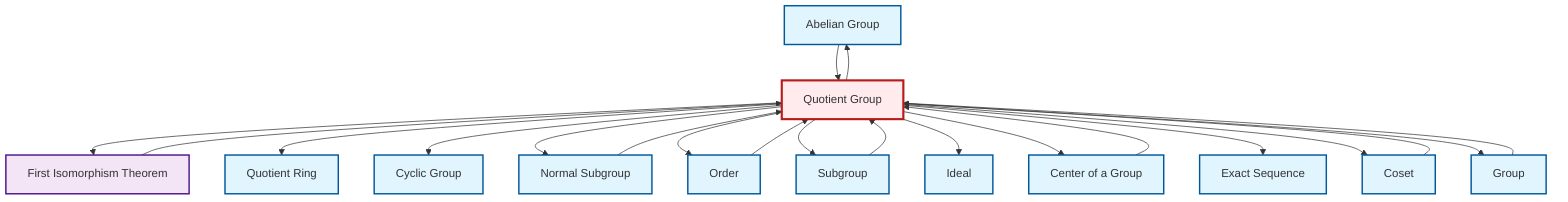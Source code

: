 graph TD
    classDef definition fill:#e1f5fe,stroke:#01579b,stroke-width:2px
    classDef theorem fill:#f3e5f5,stroke:#4a148c,stroke-width:2px
    classDef axiom fill:#fff3e0,stroke:#e65100,stroke-width:2px
    classDef example fill:#e8f5e9,stroke:#1b5e20,stroke-width:2px
    classDef current fill:#ffebee,stroke:#b71c1c,stroke-width:3px
    def-abelian-group["Abelian Group"]:::definition
    def-cyclic-group["Cyclic Group"]:::definition
    def-group["Group"]:::definition
    def-order["Order"]:::definition
    def-ideal["Ideal"]:::definition
    def-quotient-ring["Quotient Ring"]:::definition
    def-normal-subgroup["Normal Subgroup"]:::definition
    def-center-of-group["Center of a Group"]:::definition
    def-subgroup["Subgroup"]:::definition
    def-coset["Coset"]:::definition
    def-quotient-group["Quotient Group"]:::definition
    def-exact-sequence["Exact Sequence"]:::definition
    thm-first-isomorphism["First Isomorphism Theorem"]:::theorem
    def-coset --> def-quotient-group
    def-quotient-group --> thm-first-isomorphism
    def-quotient-group --> def-quotient-ring
    def-subgroup --> def-quotient-group
    def-quotient-group --> def-cyclic-group
    def-quotient-group --> def-normal-subgroup
    def-center-of-group --> def-quotient-group
    def-quotient-group --> def-abelian-group
    def-quotient-group --> def-order
    def-normal-subgroup --> def-quotient-group
    def-quotient-group --> def-subgroup
    def-order --> def-quotient-group
    def-quotient-group --> def-ideal
    thm-first-isomorphism --> def-quotient-group
    def-quotient-group --> def-center-of-group
    def-quotient-group --> def-exact-sequence
    def-group --> def-quotient-group
    def-quotient-group --> def-coset
    def-abelian-group --> def-quotient-group
    def-quotient-group --> def-group
    class def-quotient-group current